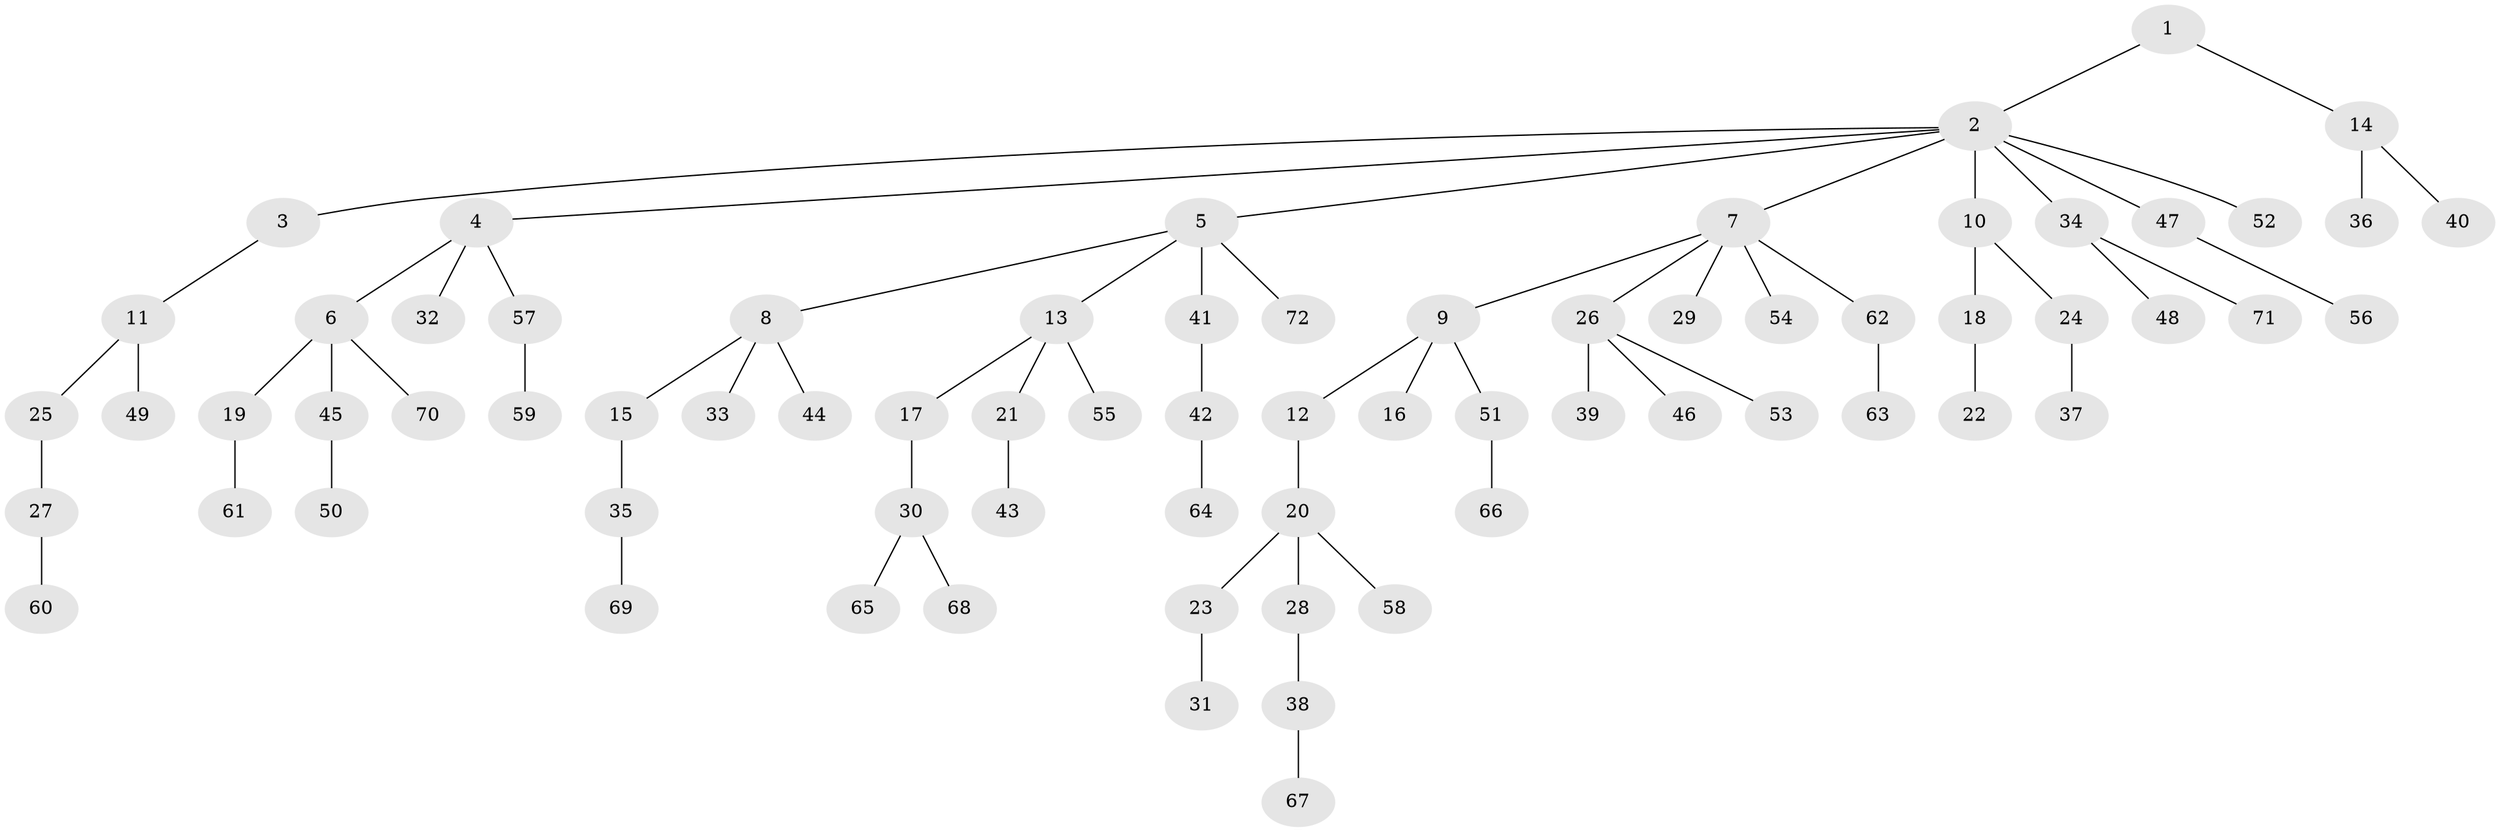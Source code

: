 // coarse degree distribution, {9: 0.023255813953488372, 2: 0.18604651162790697, 3: 0.11627906976744186, 5: 0.023255813953488372, 4: 0.046511627906976744, 6: 0.023255813953488372, 1: 0.5813953488372093}
// Generated by graph-tools (version 1.1) at 2025/19/03/04/25 18:19:13]
// undirected, 72 vertices, 71 edges
graph export_dot {
graph [start="1"]
  node [color=gray90,style=filled];
  1;
  2;
  3;
  4;
  5;
  6;
  7;
  8;
  9;
  10;
  11;
  12;
  13;
  14;
  15;
  16;
  17;
  18;
  19;
  20;
  21;
  22;
  23;
  24;
  25;
  26;
  27;
  28;
  29;
  30;
  31;
  32;
  33;
  34;
  35;
  36;
  37;
  38;
  39;
  40;
  41;
  42;
  43;
  44;
  45;
  46;
  47;
  48;
  49;
  50;
  51;
  52;
  53;
  54;
  55;
  56;
  57;
  58;
  59;
  60;
  61;
  62;
  63;
  64;
  65;
  66;
  67;
  68;
  69;
  70;
  71;
  72;
  1 -- 2;
  1 -- 14;
  2 -- 3;
  2 -- 4;
  2 -- 5;
  2 -- 7;
  2 -- 10;
  2 -- 34;
  2 -- 47;
  2 -- 52;
  3 -- 11;
  4 -- 6;
  4 -- 32;
  4 -- 57;
  5 -- 8;
  5 -- 13;
  5 -- 41;
  5 -- 72;
  6 -- 19;
  6 -- 45;
  6 -- 70;
  7 -- 9;
  7 -- 26;
  7 -- 29;
  7 -- 54;
  7 -- 62;
  8 -- 15;
  8 -- 33;
  8 -- 44;
  9 -- 12;
  9 -- 16;
  9 -- 51;
  10 -- 18;
  10 -- 24;
  11 -- 25;
  11 -- 49;
  12 -- 20;
  13 -- 17;
  13 -- 21;
  13 -- 55;
  14 -- 36;
  14 -- 40;
  15 -- 35;
  17 -- 30;
  18 -- 22;
  19 -- 61;
  20 -- 23;
  20 -- 28;
  20 -- 58;
  21 -- 43;
  23 -- 31;
  24 -- 37;
  25 -- 27;
  26 -- 39;
  26 -- 46;
  26 -- 53;
  27 -- 60;
  28 -- 38;
  30 -- 65;
  30 -- 68;
  34 -- 48;
  34 -- 71;
  35 -- 69;
  38 -- 67;
  41 -- 42;
  42 -- 64;
  45 -- 50;
  47 -- 56;
  51 -- 66;
  57 -- 59;
  62 -- 63;
}
